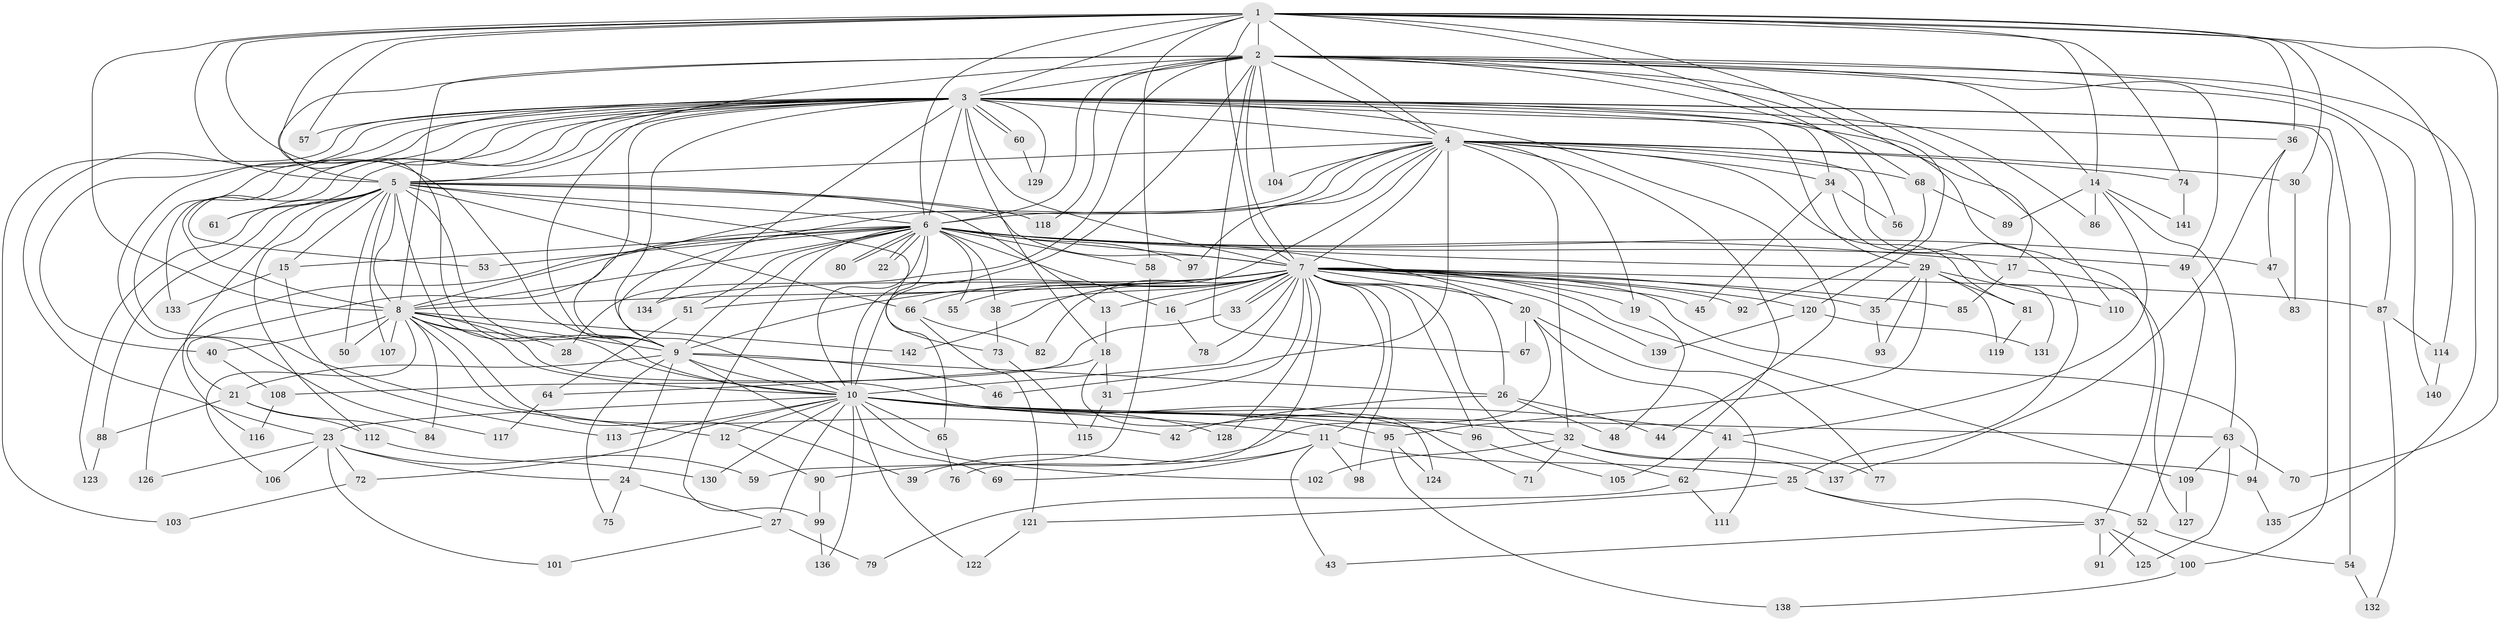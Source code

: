 // Generated by graph-tools (version 1.1) at 2025/11/02/27/25 16:11:00]
// undirected, 142 vertices, 309 edges
graph export_dot {
graph [start="1"]
  node [color=gray90,style=filled];
  1;
  2;
  3;
  4;
  5;
  6;
  7;
  8;
  9;
  10;
  11;
  12;
  13;
  14;
  15;
  16;
  17;
  18;
  19;
  20;
  21;
  22;
  23;
  24;
  25;
  26;
  27;
  28;
  29;
  30;
  31;
  32;
  33;
  34;
  35;
  36;
  37;
  38;
  39;
  40;
  41;
  42;
  43;
  44;
  45;
  46;
  47;
  48;
  49;
  50;
  51;
  52;
  53;
  54;
  55;
  56;
  57;
  58;
  59;
  60;
  61;
  62;
  63;
  64;
  65;
  66;
  67;
  68;
  69;
  70;
  71;
  72;
  73;
  74;
  75;
  76;
  77;
  78;
  79;
  80;
  81;
  82;
  83;
  84;
  85;
  86;
  87;
  88;
  89;
  90;
  91;
  92;
  93;
  94;
  95;
  96;
  97;
  98;
  99;
  100;
  101;
  102;
  103;
  104;
  105;
  106;
  107;
  108;
  109;
  110;
  111;
  112;
  113;
  114;
  115;
  116;
  117;
  118;
  119;
  120;
  121;
  122;
  123;
  124;
  125;
  126;
  127;
  128;
  129;
  130;
  131;
  132;
  133;
  134;
  135;
  136;
  137;
  138;
  139;
  140;
  141;
  142;
  1 -- 2;
  1 -- 3;
  1 -- 4;
  1 -- 5;
  1 -- 6;
  1 -- 7;
  1 -- 8;
  1 -- 9;
  1 -- 10;
  1 -- 14;
  1 -- 17;
  1 -- 30;
  1 -- 36;
  1 -- 56;
  1 -- 57;
  1 -- 58;
  1 -- 70;
  1 -- 74;
  1 -- 114;
  2 -- 3;
  2 -- 4;
  2 -- 5;
  2 -- 6;
  2 -- 7;
  2 -- 8;
  2 -- 9;
  2 -- 10;
  2 -- 14;
  2 -- 28;
  2 -- 49;
  2 -- 67;
  2 -- 68;
  2 -- 87;
  2 -- 104;
  2 -- 110;
  2 -- 118;
  2 -- 120;
  2 -- 135;
  2 -- 140;
  3 -- 4;
  3 -- 5;
  3 -- 6;
  3 -- 7;
  3 -- 8;
  3 -- 9;
  3 -- 10;
  3 -- 18;
  3 -- 23;
  3 -- 29;
  3 -- 34;
  3 -- 36;
  3 -- 37;
  3 -- 40;
  3 -- 42;
  3 -- 44;
  3 -- 53;
  3 -- 54;
  3 -- 57;
  3 -- 60;
  3 -- 60;
  3 -- 61;
  3 -- 86;
  3 -- 100;
  3 -- 103;
  3 -- 117;
  3 -- 129;
  3 -- 133;
  3 -- 134;
  4 -- 5;
  4 -- 6;
  4 -- 7;
  4 -- 8;
  4 -- 9;
  4 -- 10;
  4 -- 19;
  4 -- 25;
  4 -- 30;
  4 -- 32;
  4 -- 34;
  4 -- 46;
  4 -- 68;
  4 -- 74;
  4 -- 81;
  4 -- 97;
  4 -- 104;
  4 -- 105;
  5 -- 6;
  5 -- 7;
  5 -- 8;
  5 -- 9;
  5 -- 10;
  5 -- 13;
  5 -- 15;
  5 -- 50;
  5 -- 61;
  5 -- 66;
  5 -- 73;
  5 -- 88;
  5 -- 107;
  5 -- 112;
  5 -- 116;
  5 -- 118;
  5 -- 123;
  6 -- 7;
  6 -- 8;
  6 -- 9;
  6 -- 10;
  6 -- 15;
  6 -- 16;
  6 -- 17;
  6 -- 20;
  6 -- 21;
  6 -- 22;
  6 -- 22;
  6 -- 29;
  6 -- 38;
  6 -- 47;
  6 -- 49;
  6 -- 51;
  6 -- 53;
  6 -- 55;
  6 -- 58;
  6 -- 65;
  6 -- 80;
  6 -- 80;
  6 -- 97;
  6 -- 99;
  6 -- 126;
  7 -- 8;
  7 -- 9;
  7 -- 10;
  7 -- 11;
  7 -- 13;
  7 -- 16;
  7 -- 19;
  7 -- 20;
  7 -- 26;
  7 -- 31;
  7 -- 33;
  7 -- 33;
  7 -- 35;
  7 -- 38;
  7 -- 45;
  7 -- 51;
  7 -- 55;
  7 -- 62;
  7 -- 66;
  7 -- 76;
  7 -- 78;
  7 -- 82;
  7 -- 85;
  7 -- 87;
  7 -- 92;
  7 -- 94;
  7 -- 96;
  7 -- 98;
  7 -- 109;
  7 -- 120;
  7 -- 128;
  7 -- 134;
  7 -- 139;
  7 -- 142;
  8 -- 9;
  8 -- 10;
  8 -- 12;
  8 -- 28;
  8 -- 39;
  8 -- 40;
  8 -- 50;
  8 -- 71;
  8 -- 84;
  8 -- 106;
  8 -- 107;
  8 -- 142;
  9 -- 10;
  9 -- 21;
  9 -- 24;
  9 -- 26;
  9 -- 46;
  9 -- 69;
  9 -- 75;
  10 -- 11;
  10 -- 12;
  10 -- 23;
  10 -- 27;
  10 -- 32;
  10 -- 41;
  10 -- 63;
  10 -- 65;
  10 -- 72;
  10 -- 95;
  10 -- 96;
  10 -- 102;
  10 -- 113;
  10 -- 122;
  10 -- 128;
  10 -- 130;
  10 -- 136;
  11 -- 25;
  11 -- 39;
  11 -- 43;
  11 -- 69;
  11 -- 98;
  12 -- 90;
  13 -- 18;
  14 -- 41;
  14 -- 63;
  14 -- 86;
  14 -- 89;
  14 -- 141;
  15 -- 113;
  15 -- 133;
  16 -- 78;
  17 -- 85;
  17 -- 127;
  18 -- 31;
  18 -- 64;
  18 -- 124;
  19 -- 48;
  20 -- 67;
  20 -- 77;
  20 -- 90;
  20 -- 111;
  21 -- 84;
  21 -- 88;
  21 -- 112;
  23 -- 24;
  23 -- 59;
  23 -- 72;
  23 -- 101;
  23 -- 106;
  23 -- 126;
  24 -- 27;
  24 -- 75;
  25 -- 37;
  25 -- 52;
  25 -- 121;
  26 -- 42;
  26 -- 44;
  26 -- 48;
  27 -- 79;
  27 -- 101;
  29 -- 35;
  29 -- 81;
  29 -- 93;
  29 -- 95;
  29 -- 110;
  29 -- 119;
  30 -- 83;
  31 -- 115;
  32 -- 71;
  32 -- 94;
  32 -- 102;
  32 -- 137;
  33 -- 108;
  34 -- 45;
  34 -- 56;
  34 -- 131;
  35 -- 93;
  36 -- 47;
  36 -- 137;
  37 -- 43;
  37 -- 91;
  37 -- 100;
  37 -- 125;
  38 -- 73;
  40 -- 108;
  41 -- 62;
  41 -- 77;
  47 -- 83;
  49 -- 52;
  51 -- 64;
  52 -- 54;
  52 -- 91;
  54 -- 132;
  58 -- 59;
  60 -- 129;
  62 -- 79;
  62 -- 111;
  63 -- 70;
  63 -- 109;
  63 -- 125;
  64 -- 117;
  65 -- 76;
  66 -- 82;
  66 -- 121;
  68 -- 89;
  68 -- 92;
  72 -- 103;
  73 -- 115;
  74 -- 141;
  81 -- 119;
  87 -- 114;
  87 -- 132;
  88 -- 123;
  90 -- 99;
  94 -- 135;
  95 -- 124;
  95 -- 138;
  96 -- 105;
  99 -- 136;
  100 -- 138;
  108 -- 116;
  109 -- 127;
  112 -- 130;
  114 -- 140;
  120 -- 131;
  120 -- 139;
  121 -- 122;
}
